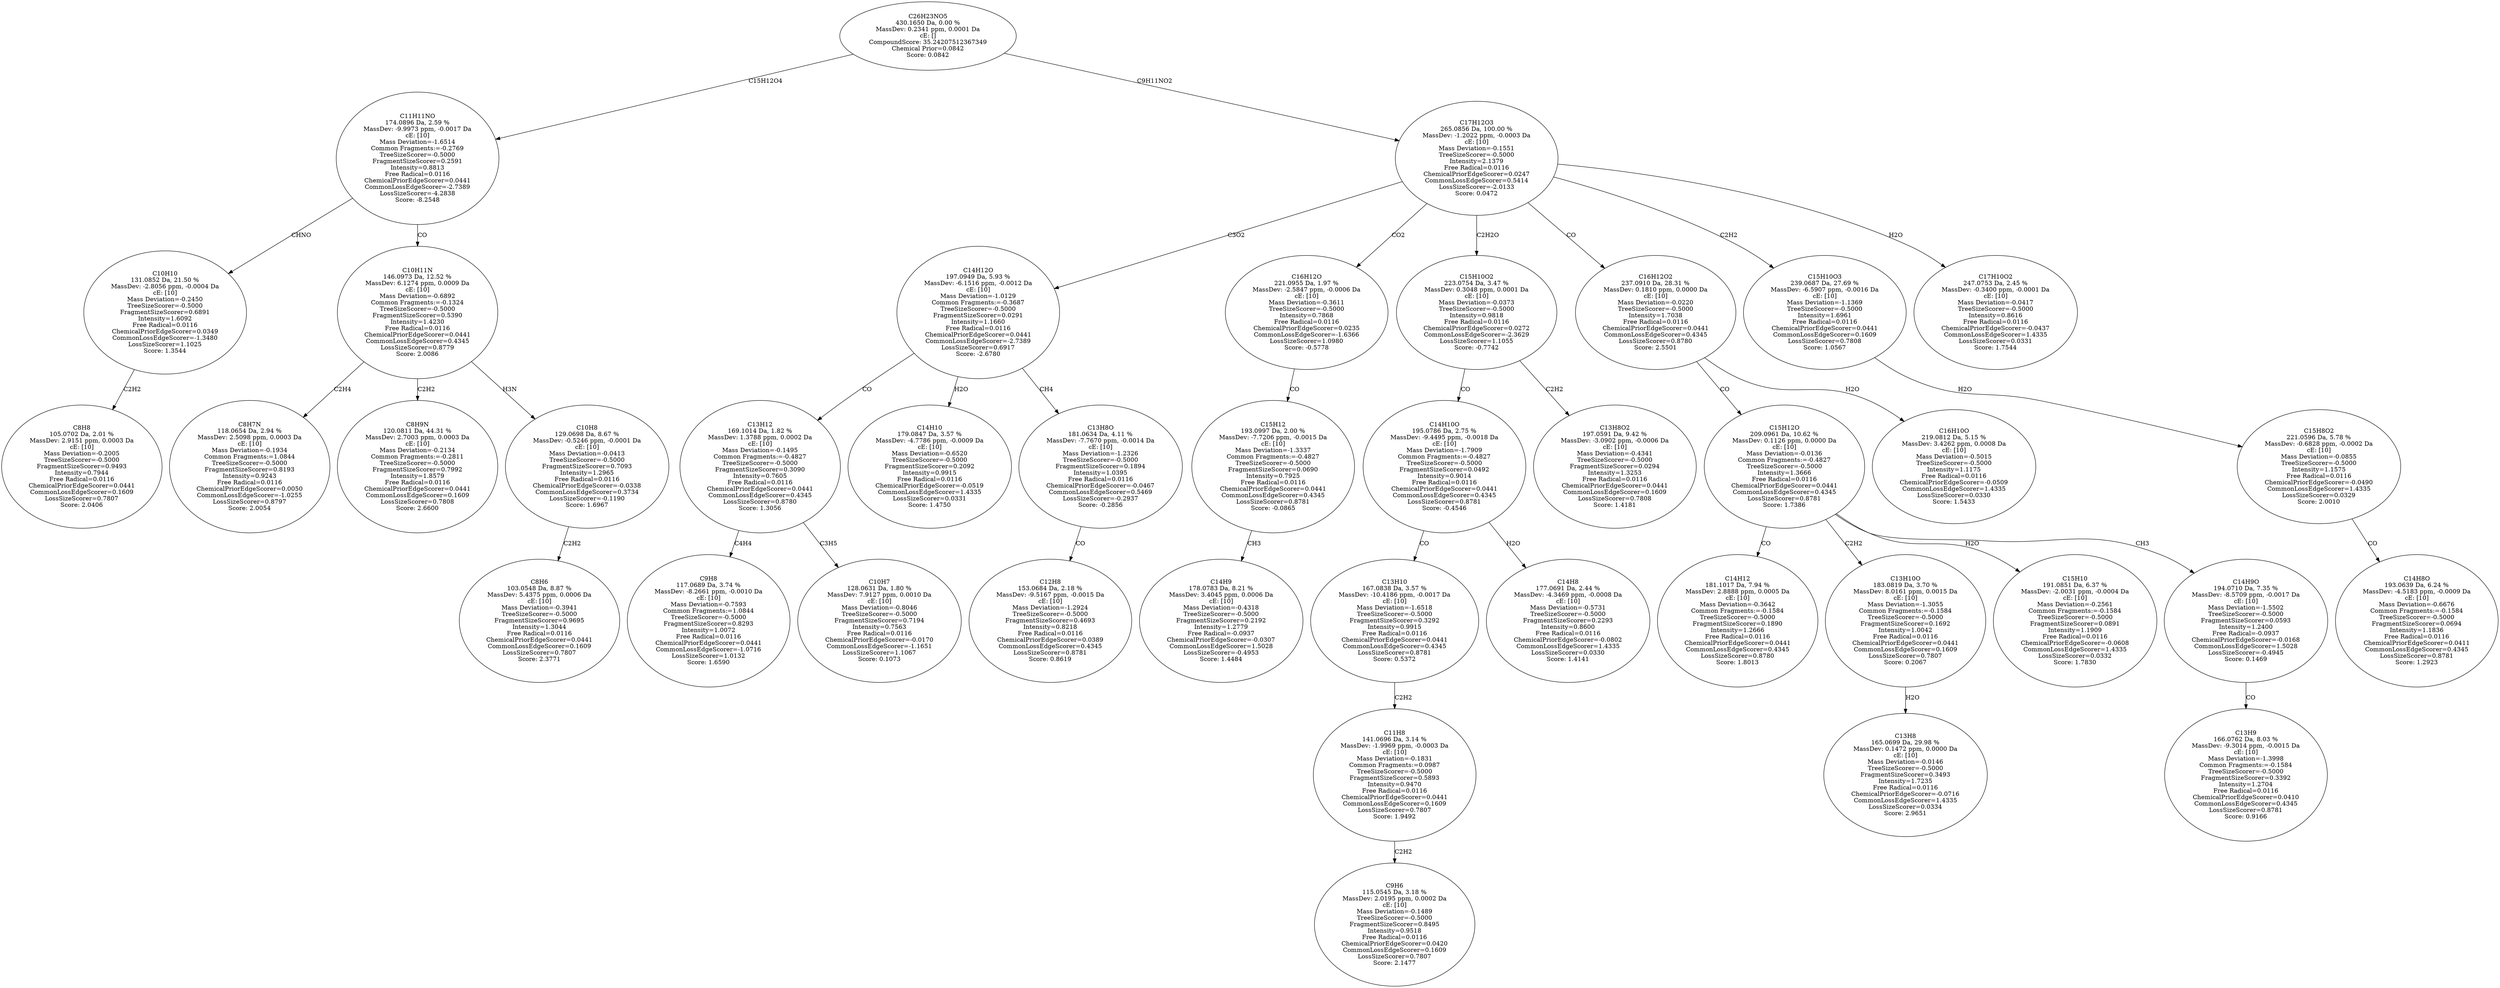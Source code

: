 strict digraph {
v1 [label="C8H8\n105.0702 Da, 2.01 %\nMassDev: 2.9151 ppm, 0.0003 Da\ncE: [10]\nMass Deviation=-0.2005\nTreeSizeScorer=-0.5000\nFragmentSizeScorer=0.9493\nIntensity=0.7944\nFree Radical=0.0116\nChemicalPriorEdgeScorer=0.0441\nCommonLossEdgeScorer=0.1609\nLossSizeScorer=0.7807\nScore: 2.0406"];
v2 [label="C10H10\n131.0852 Da, 21.50 %\nMassDev: -2.8056 ppm, -0.0004 Da\ncE: [10]\nMass Deviation=-0.2450\nTreeSizeScorer=-0.5000\nFragmentSizeScorer=0.6891\nIntensity=1.6092\nFree Radical=0.0116\nChemicalPriorEdgeScorer=0.0349\nCommonLossEdgeScorer=-1.3480\nLossSizeScorer=1.1025\nScore: 1.3544"];
v3 [label="C8H7N\n118.0654 Da, 2.94 %\nMassDev: 2.5098 ppm, 0.0003 Da\ncE: [10]\nMass Deviation=-0.1934\nCommon Fragments:=1.0844\nTreeSizeScorer=-0.5000\nFragmentSizeScorer=0.8193\nIntensity=0.9243\nFree Radical=0.0116\nChemicalPriorEdgeScorer=0.0050\nCommonLossEdgeScorer=-1.0255\nLossSizeScorer=0.8797\nScore: 2.0054"];
v4 [label="C8H9N\n120.0811 Da, 44.31 %\nMassDev: 2.7003 ppm, 0.0003 Da\ncE: [10]\nMass Deviation=-0.2134\nCommon Fragments:=-0.2811\nTreeSizeScorer=-0.5000\nFragmentSizeScorer=0.7992\nIntensity=1.8579\nFree Radical=0.0116\nChemicalPriorEdgeScorer=0.0441\nCommonLossEdgeScorer=0.1609\nLossSizeScorer=0.7808\nScore: 2.6600"];
v5 [label="C8H6\n103.0548 Da, 8.87 %\nMassDev: 5.4375 ppm, 0.0006 Da\ncE: [10]\nMass Deviation=-0.3941\nTreeSizeScorer=-0.5000\nFragmentSizeScorer=0.9695\nIntensity=1.3044\nFree Radical=0.0116\nChemicalPriorEdgeScorer=0.0441\nCommonLossEdgeScorer=0.1609\nLossSizeScorer=0.7807\nScore: 2.3771"];
v6 [label="C10H8\n129.0698 Da, 8.67 %\nMassDev: -0.5246 ppm, -0.0001 Da\ncE: [10]\nMass Deviation=-0.0413\nTreeSizeScorer=-0.5000\nFragmentSizeScorer=0.7093\nIntensity=1.2965\nFree Radical=0.0116\nChemicalPriorEdgeScorer=-0.0338\nCommonLossEdgeScorer=0.3734\nLossSizeScorer=-0.1190\nScore: 1.6967"];
v7 [label="C10H11N\n146.0973 Da, 12.52 %\nMassDev: 6.1274 ppm, 0.0009 Da\ncE: [10]\nMass Deviation=-0.6892\nCommon Fragments:=-0.1324\nTreeSizeScorer=-0.5000\nFragmentSizeScorer=0.5390\nIntensity=1.4230\nFree Radical=0.0116\nChemicalPriorEdgeScorer=0.0441\nCommonLossEdgeScorer=0.4345\nLossSizeScorer=0.8779\nScore: 2.0086"];
v8 [label="C11H11NO\n174.0896 Da, 2.59 %\nMassDev: -9.9973 ppm, -0.0017 Da\ncE: [10]\nMass Deviation=-1.6514\nCommon Fragments:=-0.2769\nTreeSizeScorer=-0.5000\nFragmentSizeScorer=0.2591\nIntensity=0.8813\nFree Radical=0.0116\nChemicalPriorEdgeScorer=0.0441\nCommonLossEdgeScorer=-2.7389\nLossSizeScorer=-4.2838\nScore: -8.2548"];
v9 [label="C9H8\n117.0689 Da, 3.74 %\nMassDev: -8.2661 ppm, -0.0010 Da\ncE: [10]\nMass Deviation=-0.7593\nCommon Fragments:=1.0844\nTreeSizeScorer=-0.5000\nFragmentSizeScorer=0.8293\nIntensity=1.0072\nFree Radical=0.0116\nChemicalPriorEdgeScorer=0.0441\nCommonLossEdgeScorer=-1.0716\nLossSizeScorer=1.0132\nScore: 1.6590"];
v10 [label="C10H7\n128.0631 Da, 1.80 %\nMassDev: 7.9127 ppm, 0.0010 Da\ncE: [10]\nMass Deviation=-0.8046\nTreeSizeScorer=-0.5000\nFragmentSizeScorer=0.7194\nIntensity=0.7563\nFree Radical=0.0116\nChemicalPriorEdgeScorer=-0.0170\nCommonLossEdgeScorer=-1.1651\nLossSizeScorer=1.1067\nScore: 0.1073"];
v11 [label="C13H12\n169.1014 Da, 1.82 %\nMassDev: 1.3788 ppm, 0.0002 Da\ncE: [10]\nMass Deviation=-0.1495\nCommon Fragments:=-0.4827\nTreeSizeScorer=-0.5000\nFragmentSizeScorer=0.3090\nIntensity=0.7605\nFree Radical=0.0116\nChemicalPriorEdgeScorer=0.0441\nCommonLossEdgeScorer=0.4345\nLossSizeScorer=0.8780\nScore: 1.3056"];
v12 [label="C14H10\n179.0847 Da, 3.57 %\nMassDev: -4.7786 ppm, -0.0009 Da\ncE: [10]\nMass Deviation=-0.6520\nTreeSizeScorer=-0.5000\nFragmentSizeScorer=0.2092\nIntensity=0.9915\nFree Radical=0.0116\nChemicalPriorEdgeScorer=-0.0519\nCommonLossEdgeScorer=1.4335\nLossSizeScorer=0.0331\nScore: 1.4750"];
v13 [label="C12H8\n153.0684 Da, 2.18 %\nMassDev: -9.5167 ppm, -0.0015 Da\ncE: [10]\nMass Deviation=-1.2924\nTreeSizeScorer=-0.5000\nFragmentSizeScorer=0.4693\nIntensity=0.8218\nFree Radical=0.0116\nChemicalPriorEdgeScorer=0.0389\nCommonLossEdgeScorer=0.4345\nLossSizeScorer=0.8781\nScore: 0.8619"];
v14 [label="C13H8O\n181.0634 Da, 4.11 %\nMassDev: -7.7670 ppm, -0.0014 Da\ncE: [10]\nMass Deviation=-1.2326\nTreeSizeScorer=-0.5000\nFragmentSizeScorer=0.1894\nIntensity=1.0395\nFree Radical=0.0116\nChemicalPriorEdgeScorer=-0.0467\nCommonLossEdgeScorer=0.5469\nLossSizeScorer=-0.2937\nScore: -0.2856"];
v15 [label="C14H12O\n197.0949 Da, 5.93 %\nMassDev: -6.1516 ppm, -0.0012 Da\ncE: [10]\nMass Deviation=-1.0129\nCommon Fragments:=-0.3687\nTreeSizeScorer=-0.5000\nFragmentSizeScorer=0.0291\nIntensity=1.1660\nFree Radical=0.0116\nChemicalPriorEdgeScorer=0.0441\nCommonLossEdgeScorer=-2.7389\nLossSizeScorer=0.6917\nScore: -2.6780"];
v16 [label="C14H9\n178.0783 Da, 8.21 %\nMassDev: 3.4045 ppm, 0.0006 Da\ncE: [10]\nMass Deviation=-0.4318\nTreeSizeScorer=-0.5000\nFragmentSizeScorer=0.2192\nIntensity=1.2779\nFree Radical=-0.0937\nChemicalPriorEdgeScorer=-0.0307\nCommonLossEdgeScorer=1.5028\nLossSizeScorer=-0.4953\nScore: 1.4484"];
v17 [label="C15H12\n193.0997 Da, 2.00 %\nMassDev: -7.7206 ppm, -0.0015 Da\ncE: [10]\nMass Deviation=-1.3337\nCommon Fragments:=-0.4827\nTreeSizeScorer=-0.5000\nFragmentSizeScorer=0.0690\nIntensity=0.7925\nFree Radical=0.0116\nChemicalPriorEdgeScorer=0.0441\nCommonLossEdgeScorer=0.4345\nLossSizeScorer=0.8781\nScore: -0.0865"];
v18 [label="C16H12O\n221.0955 Da, 1.97 %\nMassDev: -2.5847 ppm, -0.0006 Da\ncE: [10]\nMass Deviation=-0.3611\nTreeSizeScorer=-0.5000\nIntensity=0.7868\nFree Radical=0.0116\nChemicalPriorEdgeScorer=0.0235\nCommonLossEdgeScorer=-1.6366\nLossSizeScorer=1.0980\nScore: -0.5778"];
v19 [label="C9H6\n115.0545 Da, 3.18 %\nMassDev: 2.0195 ppm, 0.0002 Da\ncE: [10]\nMass Deviation=-0.1489\nTreeSizeScorer=-0.5000\nFragmentSizeScorer=0.8495\nIntensity=0.9518\nFree Radical=0.0116\nChemicalPriorEdgeScorer=0.0420\nCommonLossEdgeScorer=0.1609\nLossSizeScorer=0.7807\nScore: 2.1477"];
v20 [label="C11H8\n141.0696 Da, 3.14 %\nMassDev: -1.9969 ppm, -0.0003 Da\ncE: [10]\nMass Deviation=-0.1831\nCommon Fragments:=0.0987\nTreeSizeScorer=-0.5000\nFragmentSizeScorer=0.5893\nIntensity=0.9470\nFree Radical=0.0116\nChemicalPriorEdgeScorer=0.0441\nCommonLossEdgeScorer=0.1609\nLossSizeScorer=0.7807\nScore: 1.9492"];
v21 [label="C13H10\n167.0838 Da, 3.57 %\nMassDev: -10.4186 ppm, -0.0017 Da\ncE: [10]\nMass Deviation=-1.6518\nTreeSizeScorer=-0.5000\nFragmentSizeScorer=0.3292\nIntensity=0.9915\nFree Radical=0.0116\nChemicalPriorEdgeScorer=0.0441\nCommonLossEdgeScorer=0.4345\nLossSizeScorer=0.8781\nScore: 0.5372"];
v22 [label="C14H8\n177.0691 Da, 2.44 %\nMassDev: -4.3469 ppm, -0.0008 Da\ncE: [10]\nMass Deviation=-0.5731\nTreeSizeScorer=-0.5000\nFragmentSizeScorer=0.2293\nIntensity=0.8600\nFree Radical=0.0116\nChemicalPriorEdgeScorer=-0.0802\nCommonLossEdgeScorer=1.4335\nLossSizeScorer=0.0330\nScore: 1.4141"];
v23 [label="C14H10O\n195.0786 Da, 2.75 %\nMassDev: -9.4495 ppm, -0.0018 Da\ncE: [10]\nMass Deviation=-1.7909\nCommon Fragments:=-0.4827\nTreeSizeScorer=-0.5000\nFragmentSizeScorer=0.0492\nIntensity=0.9014\nFree Radical=0.0116\nChemicalPriorEdgeScorer=0.0441\nCommonLossEdgeScorer=0.4345\nLossSizeScorer=0.8781\nScore: -0.4546"];
v24 [label="C13H8O2\n197.0591 Da, 9.42 %\nMassDev: -3.0902 ppm, -0.0006 Da\ncE: [10]\nMass Deviation=-0.4341\nTreeSizeScorer=-0.5000\nFragmentSizeScorer=0.0294\nIntensity=1.3253\nFree Radical=0.0116\nChemicalPriorEdgeScorer=0.0441\nCommonLossEdgeScorer=0.1609\nLossSizeScorer=0.7808\nScore: 1.4181"];
v25 [label="C15H10O2\n223.0754 Da, 3.47 %\nMassDev: 0.3048 ppm, 0.0001 Da\ncE: [10]\nMass Deviation=-0.0373\nTreeSizeScorer=-0.5000\nIntensity=0.9818\nFree Radical=0.0116\nChemicalPriorEdgeScorer=0.0272\nCommonLossEdgeScorer=-2.3629\nLossSizeScorer=1.1055\nScore: -0.7742"];
v26 [label="C14H12\n181.1017 Da, 7.94 %\nMassDev: 2.8888 ppm, 0.0005 Da\ncE: [10]\nMass Deviation=-0.3642\nCommon Fragments:=-0.1584\nTreeSizeScorer=-0.5000\nFragmentSizeScorer=0.1890\nIntensity=1.2666\nFree Radical=0.0116\nChemicalPriorEdgeScorer=0.0441\nCommonLossEdgeScorer=0.4345\nLossSizeScorer=0.8780\nScore: 1.8013"];
v27 [label="C13H8\n165.0699 Da, 29.98 %\nMassDev: 0.1472 ppm, 0.0000 Da\ncE: [10]\nMass Deviation=-0.0146\nTreeSizeScorer=-0.5000\nFragmentSizeScorer=0.3493\nIntensity=1.7235\nFree Radical=0.0116\nChemicalPriorEdgeScorer=-0.0716\nCommonLossEdgeScorer=1.4335\nLossSizeScorer=0.0334\nScore: 2.9651"];
v28 [label="C13H10O\n183.0819 Da, 3.70 %\nMassDev: 8.0161 ppm, 0.0015 Da\ncE: [10]\nMass Deviation=-1.3055\nCommon Fragments:=-0.1584\nTreeSizeScorer=-0.5000\nFragmentSizeScorer=0.1692\nIntensity=1.0042\nFree Radical=0.0116\nChemicalPriorEdgeScorer=0.0441\nCommonLossEdgeScorer=0.1609\nLossSizeScorer=0.7807\nScore: 0.2067"];
v29 [label="C15H10\n191.0851 Da, 6.37 %\nMassDev: -2.0031 ppm, -0.0004 Da\ncE: [10]\nMass Deviation=-0.2561\nCommon Fragments:=-0.1584\nTreeSizeScorer=-0.5000\nFragmentSizeScorer=0.0891\nIntensity=1.1909\nFree Radical=0.0116\nChemicalPriorEdgeScorer=-0.0608\nCommonLossEdgeScorer=1.4335\nLossSizeScorer=0.0332\nScore: 1.7830"];
v30 [label="C13H9\n166.0762 Da, 8.03 %\nMassDev: -9.3014 ppm, -0.0015 Da\ncE: [10]\nMass Deviation=-1.3998\nCommon Fragments:=-0.1584\nTreeSizeScorer=-0.5000\nFragmentSizeScorer=0.3392\nIntensity=1.2704\nFree Radical=0.0116\nChemicalPriorEdgeScorer=0.0410\nCommonLossEdgeScorer=0.4345\nLossSizeScorer=0.8781\nScore: 0.9166"];
v31 [label="C14H9O\n194.0710 Da, 7.35 %\nMassDev: -8.5709 ppm, -0.0017 Da\ncE: [10]\nMass Deviation=-1.5502\nTreeSizeScorer=-0.5000\nFragmentSizeScorer=0.0593\nIntensity=1.2400\nFree Radical=-0.0937\nChemicalPriorEdgeScorer=-0.0168\nCommonLossEdgeScorer=1.5028\nLossSizeScorer=-0.4945\nScore: 0.1469"];
v32 [label="C15H12O\n209.0961 Da, 10.62 %\nMassDev: 0.1126 ppm, 0.0000 Da\ncE: [10]\nMass Deviation=-0.0136\nCommon Fragments:=-0.4827\nTreeSizeScorer=-0.5000\nIntensity=1.3666\nFree Radical=0.0116\nChemicalPriorEdgeScorer=0.0441\nCommonLossEdgeScorer=0.4345\nLossSizeScorer=0.8781\nScore: 1.7386"];
v33 [label="C16H10O\n219.0812 Da, 5.15 %\nMassDev: 3.4262 ppm, 0.0008 Da\ncE: [10]\nMass Deviation=-0.5015\nTreeSizeScorer=-0.5000\nIntensity=1.1175\nFree Radical=0.0116\nChemicalPriorEdgeScorer=-0.0509\nCommonLossEdgeScorer=1.4335\nLossSizeScorer=0.0330\nScore: 1.5433"];
v34 [label="C16H12O2\n237.0910 Da, 28.31 %\nMassDev: 0.1810 ppm, 0.0000 Da\ncE: [10]\nMass Deviation=-0.0220\nTreeSizeScorer=-0.5000\nIntensity=1.7038\nFree Radical=0.0116\nChemicalPriorEdgeScorer=0.0441\nCommonLossEdgeScorer=0.4345\nLossSizeScorer=0.8780\nScore: 2.5501"];
v35 [label="C14H8O\n193.0639 Da, 6.24 %\nMassDev: -4.5183 ppm, -0.0009 Da\ncE: [10]\nMass Deviation=-0.6676\nCommon Fragments:=-0.1584\nTreeSizeScorer=-0.5000\nFragmentSizeScorer=0.0694\nIntensity=1.1836\nFree Radical=0.0116\nChemicalPriorEdgeScorer=0.0411\nCommonLossEdgeScorer=0.4345\nLossSizeScorer=0.8781\nScore: 1.2923"];
v36 [label="C15H8O2\n221.0596 Da, 5.78 %\nMassDev: -0.6828 ppm, -0.0002 Da\ncE: [10]\nMass Deviation=-0.0855\nTreeSizeScorer=-0.5000\nIntensity=1.1575\nFree Radical=0.0116\nChemicalPriorEdgeScorer=-0.0490\nCommonLossEdgeScorer=1.4335\nLossSizeScorer=0.0329\nScore: 2.0010"];
v37 [label="C15H10O3\n239.0687 Da, 27.69 %\nMassDev: -6.5907 ppm, -0.0016 Da\ncE: [10]\nMass Deviation=-1.1369\nTreeSizeScorer=-0.5000\nIntensity=1.6961\nFree Radical=0.0116\nChemicalPriorEdgeScorer=0.0441\nCommonLossEdgeScorer=0.1609\nLossSizeScorer=0.7808\nScore: 1.0567"];
v38 [label="C17H10O2\n247.0753 Da, 2.45 %\nMassDev: -0.3400 ppm, -0.0001 Da\ncE: [10]\nMass Deviation=-0.0417\nTreeSizeScorer=-0.5000\nIntensity=0.8616\nFree Radical=0.0116\nChemicalPriorEdgeScorer=-0.0437\nCommonLossEdgeScorer=1.4335\nLossSizeScorer=0.0331\nScore: 1.7544"];
v39 [label="C17H12O3\n265.0856 Da, 100.00 %\nMassDev: -1.2022 ppm, -0.0003 Da\ncE: [10]\nMass Deviation=-0.1551\nTreeSizeScorer=-0.5000\nIntensity=2.1379\nFree Radical=0.0116\nChemicalPriorEdgeScorer=0.0247\nCommonLossEdgeScorer=0.5414\nLossSizeScorer=-2.0133\nScore: 0.0472"];
v40 [label="C26H23NO5\n430.1650 Da, 0.00 %\nMassDev: 0.2341 ppm, 0.0001 Da\ncE: []\nCompoundScore: 35.24207512367349\nChemical Prior=0.0842\nScore: 0.0842"];
v2 -> v1 [label="C2H2"];
v8 -> v2 [label="CHNO"];
v7 -> v3 [label="C2H4"];
v7 -> v4 [label="C2H2"];
v6 -> v5 [label="C2H2"];
v7 -> v6 [label="H3N"];
v8 -> v7 [label="CO"];
v40 -> v8 [label="C15H12O4"];
v11 -> v9 [label="C4H4"];
v11 -> v10 [label="C3H5"];
v15 -> v11 [label="CO"];
v15 -> v12 [label="H2O"];
v14 -> v13 [label="CO"];
v15 -> v14 [label="CH4"];
v39 -> v15 [label="C3O2"];
v17 -> v16 [label="CH3"];
v18 -> v17 [label="CO"];
v39 -> v18 [label="CO2"];
v20 -> v19 [label="C2H2"];
v21 -> v20 [label="C2H2"];
v23 -> v21 [label="CO"];
v23 -> v22 [label="H2O"];
v25 -> v23 [label="CO"];
v25 -> v24 [label="C2H2"];
v39 -> v25 [label="C2H2O"];
v32 -> v26 [label="CO"];
v28 -> v27 [label="H2O"];
v32 -> v28 [label="C2H2"];
v32 -> v29 [label="H2O"];
v31 -> v30 [label="CO"];
v32 -> v31 [label="CH3"];
v34 -> v32 [label="CO"];
v34 -> v33 [label="H2O"];
v39 -> v34 [label="CO"];
v36 -> v35 [label="CO"];
v37 -> v36 [label="H2O"];
v39 -> v37 [label="C2H2"];
v39 -> v38 [label="H2O"];
v40 -> v39 [label="C9H11NO2"];
}